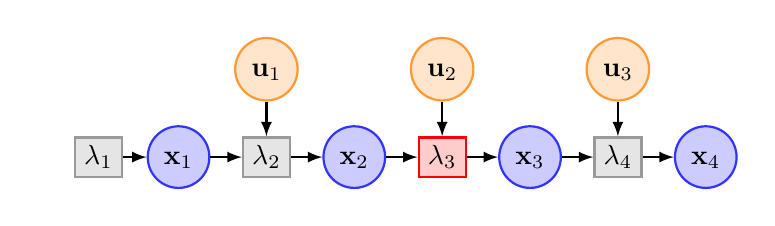 \tikzstyle{state}=[circle,
                                    thick,
                                    minimum size=0.6cm,
                                    draw=blue!80,
                                    fill=blue!20]

% The control input vector is represented by a purple circle.
\tikzstyle{input}=[circle,
                                    thick,
                                    minimum size=0.6cm,
                                    draw=orange!80,
                                    fill=orange!20]

% The input, state transition, and measurement matrices
% are represented by gray squares.
% They have a smaller minimal size for aesthetic reasons.
\tikzstyle{matrx}=[rectangle,
                                    thick,
                                    minimum size=0.5cm,
                                    draw=gray!80,
                                    fill=gray!20]

\tikzstyle{empty}=[rectangle,
                                    thick,
                                    minimum size=0.5cm,
                                    fill=none]

\begin{tikzpicture}[>=latex,text height=1.5ex,text depth=0.25ex]
    % "text height" and "text depth" are required to vertically
    % align the labels with and without indices.
  
  % The various elements are conveniently placed using a matrix:
  \matrix[row sep=0.3cm,column sep=0.3cm] {
    % First line: Control input
        & &
        \node (u1) [input]{$\mathbf{u}_{1}$}; &
        &
        \node (u2) [input]{$\mathbf{u}_{2}$}; &
        %\node (break) [empty] {}; &
        &
        \node (uterm) [input]{$\mathbf{u}_{3}$}; &
        \\
    % Second line: states and dynamics
        \node (f1) [matrx] {$\mathbf{\lambda}_1$}; & 
        \node (x1) [state] {$\mathbf{x}_1$}; & 
        \node (f2) [matrx] {$\mathbf{\lambda}_2$}; & 
        \node (x2) [state] {$\mathbf{x}_2$}; & 
        \node (f3) [matrx, fill=red!20, draw=red] {$\mathbf{\lambda}_3$}; & 
        %\node (break) [empty] {\Large $\mathbf{\dots}$}; &
        \node (xlast) [state] {$\mathbf{x}_{3}$}; &
        \node (fterm) [matrx] {$\mathbf{\lambda}_4$}; & 
        \node (xterm) [state] {$\mathbf{x}_{4}$}; 
        \\
    };

    
    % The diagram elements are now connected through arrows:
    \path[->]
        (f1) edge[thick] (x1)
        (x1) edge[thick] (f2)
        (f2) edge[thick] (x2)
        (x2) edge[thick] (f3)
        %(f3) edge[thick] (break)
        %(break) edge[thick] (xlast)
        (f3) edge[thick] (xlast)
        (xlast) edge[thick] (fterm)
        (fterm) edge[thick] (xterm)
        (u1) edge[thick] (f2)
        (u2) edge[thick] (f3)
        (uterm) edge[thick] (fterm)
    ;
\end{tikzpicture}
